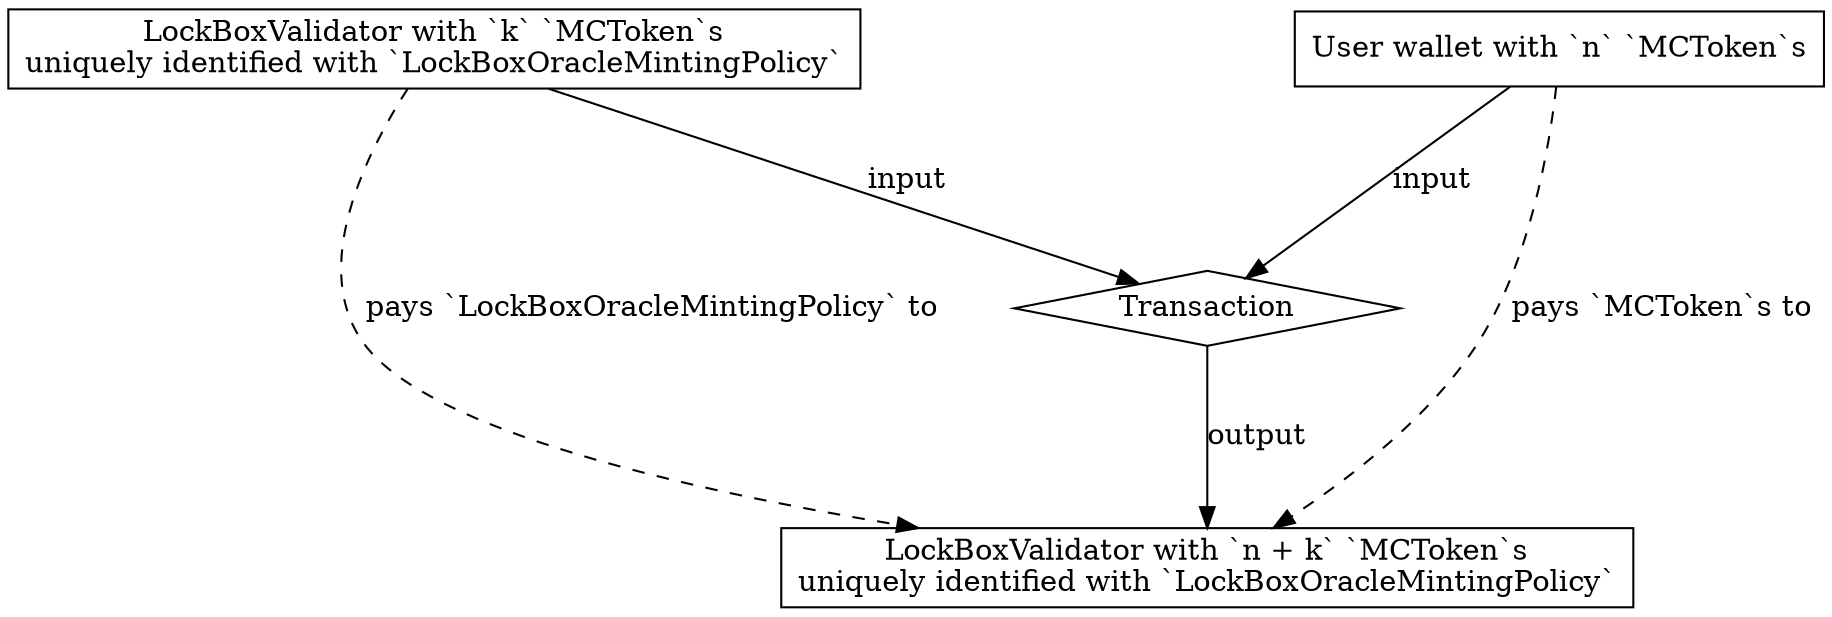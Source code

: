 strict digraph {
  node [shape=record]
  graph [nodesep="1", ranksep="1"]

  LockBoxValidator1 [ label = "LockBoxValidator with `k` `MCToken`s\nuniquely identified with `LockBoxOracleMintingPolicy`"];
  UserWallet [ label = "User wallet with `n` `MCToken`s"];
  Transaction [ shape=diamond ];
  LockBoxValidator2 [ label = "LockBoxValidator with `n + k` `MCToken`s\nuniquely identified with `LockBoxOracleMintingPolicy`"];

  LockBoxValidator1 -> Transaction [ label = "input" ];
  UserWallet -> Transaction [ label = "input" ];
  Transaction -> LockBoxValidator2 [ label = "output" ];

  LockBoxValidator1 -> LockBoxValidator2 [ label = "pays `MCToken`s to", style=dashed ];
  LockBoxValidator1 -> LockBoxValidator2 [ label = "pays `LockBoxOracleMintingPolicy` to", style=dashed ];
  UserWallet -> LockBoxValidator2 [ label = "pays `MCToken`s to", style=dashed ];
}
